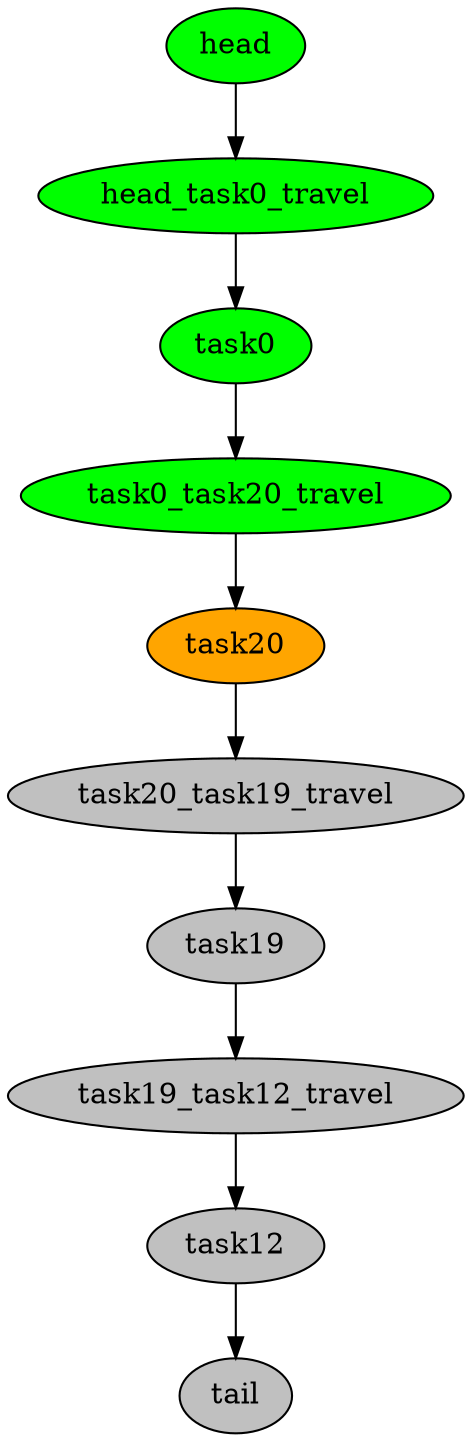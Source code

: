 digraph timeline {
head[label="head",style=filled,fillcolor=green,fontcolor=black];
head_task0_travel[label="head_task0_travel",style=filled,fillcolor=green,fontcolor=black];
task0[label="task0",style=filled,fillcolor=green,fontcolor=black];
task0_task20_travel[label="task0_task20_travel",style=filled,fillcolor=green,fontcolor=black];
task20[label="task20",style=filled,fillcolor=orange,fontcolor=black];
task20_task19_travel[label="task20_task19_travel",style=filled,fillcolor=gray,fontcolor=black];
task19[label="task19",style=filled,fillcolor=gray,fontcolor=black];
task19_task12_travel[label="task19_task12_travel",style=filled,fillcolor=gray,fontcolor=black];
task12[label="task12",style=filled,fillcolor=gray,fontcolor=black];
tail[label="tail",style=filled,fillcolor=gray,fontcolor=black];
"head"->"head_task0_travel"[color=black];
"head_task0_travel"->"task0"[color=black];
"task0"->"task0_task20_travel"[color=black];
"task0_task20_travel"->"task20"[color=black];
"task20"->"task20_task19_travel"[color=black];
"task20_task19_travel"->"task19"[color=black];
"task19"->"task19_task12_travel"[color=black];
"task19_task12_travel"->"task12"[color=black];
"task12"->"tail"[color=black];
}
